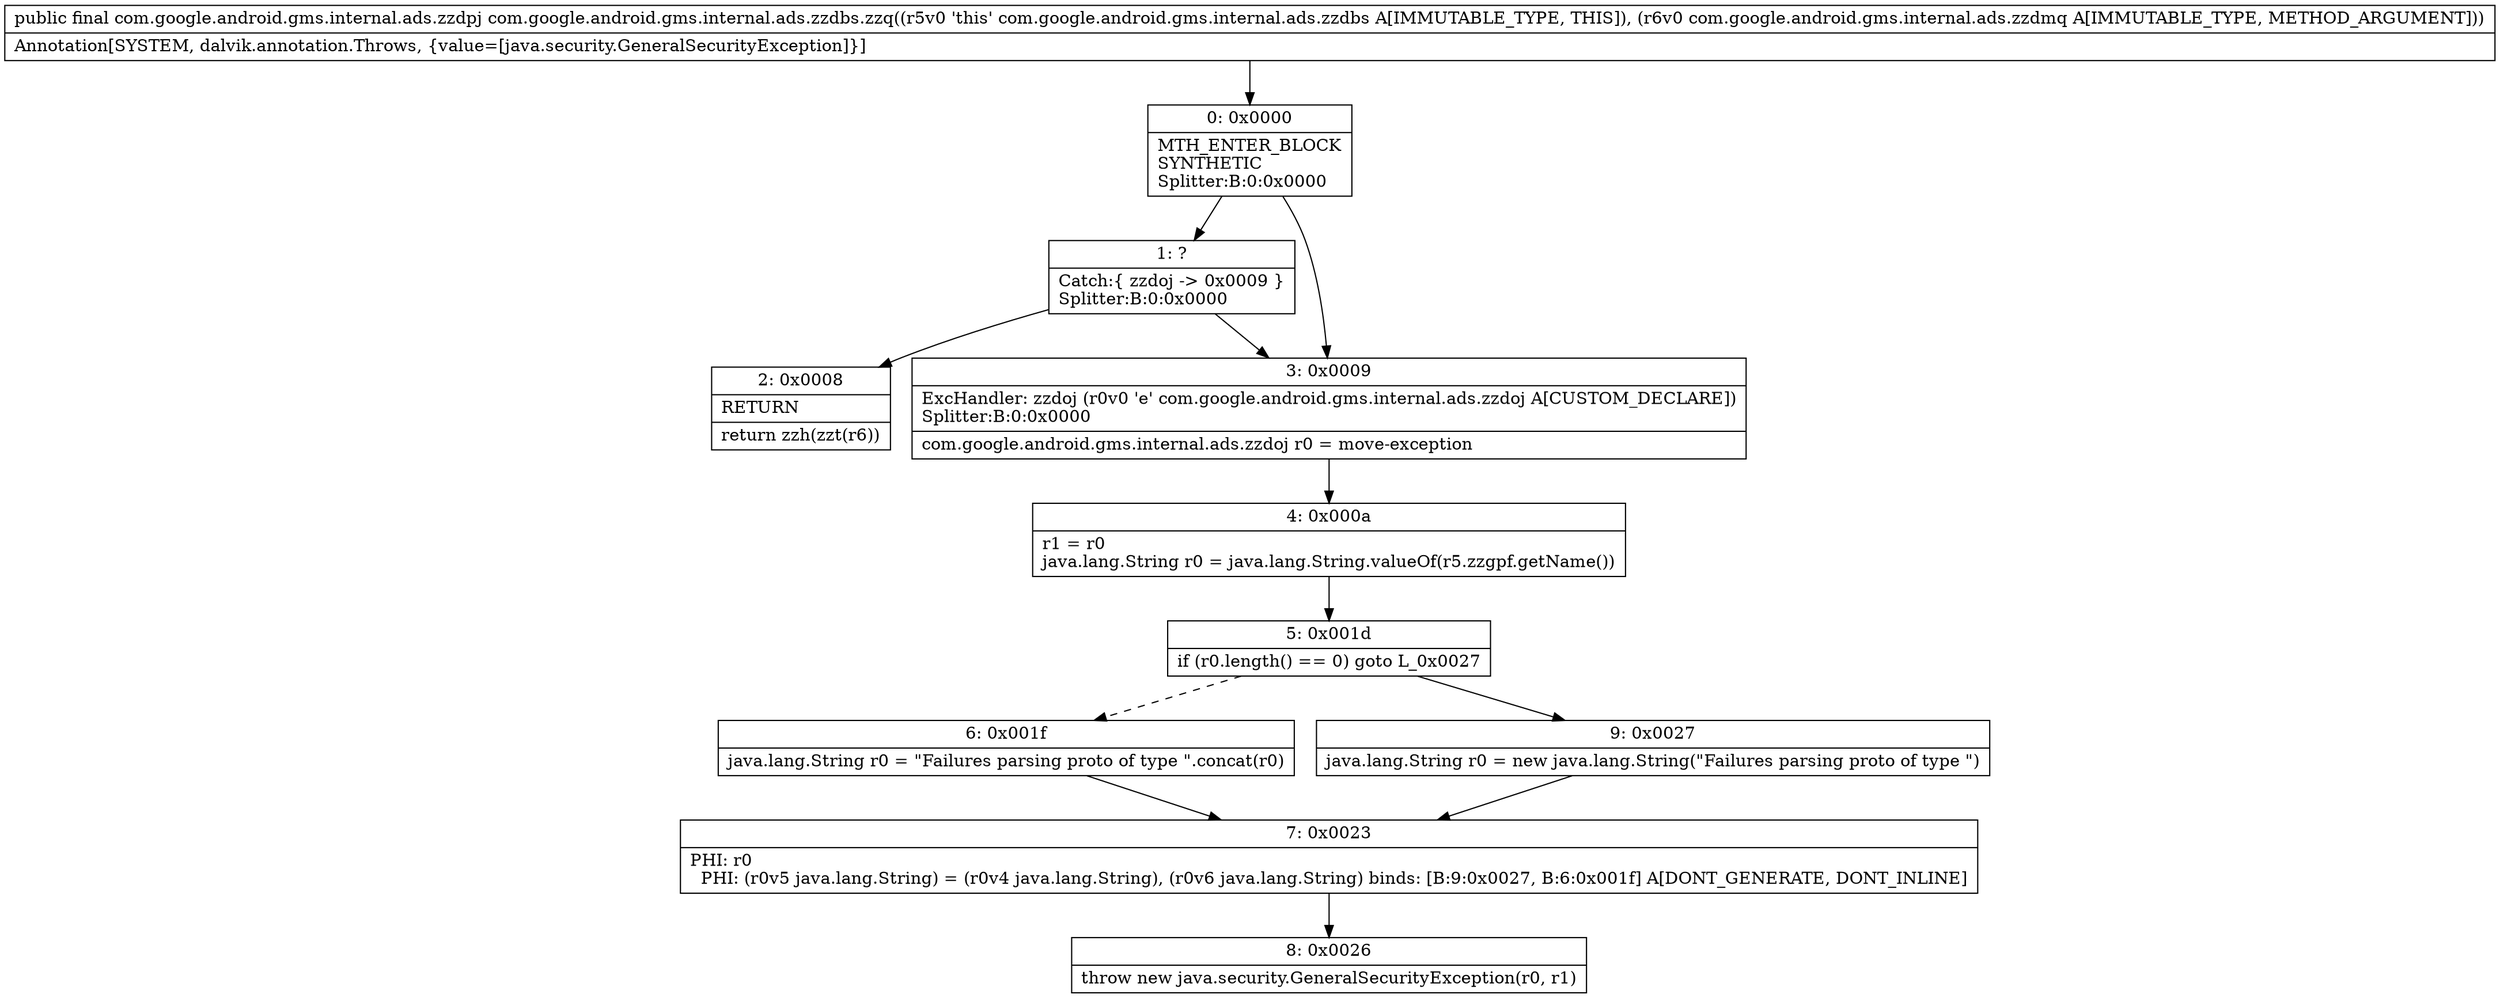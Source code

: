 digraph "CFG forcom.google.android.gms.internal.ads.zzdbs.zzq(Lcom\/google\/android\/gms\/internal\/ads\/zzdmq;)Lcom\/google\/android\/gms\/internal\/ads\/zzdpj;" {
Node_0 [shape=record,label="{0\:\ 0x0000|MTH_ENTER_BLOCK\lSYNTHETIC\lSplitter:B:0:0x0000\l}"];
Node_1 [shape=record,label="{1\:\ ?|Catch:\{ zzdoj \-\> 0x0009 \}\lSplitter:B:0:0x0000\l}"];
Node_2 [shape=record,label="{2\:\ 0x0008|RETURN\l|return zzh(zzt(r6))\l}"];
Node_3 [shape=record,label="{3\:\ 0x0009|ExcHandler: zzdoj (r0v0 'e' com.google.android.gms.internal.ads.zzdoj A[CUSTOM_DECLARE])\lSplitter:B:0:0x0000\l|com.google.android.gms.internal.ads.zzdoj r0 = move\-exception\l}"];
Node_4 [shape=record,label="{4\:\ 0x000a|r1 = r0\ljava.lang.String r0 = java.lang.String.valueOf(r5.zzgpf.getName())\l}"];
Node_5 [shape=record,label="{5\:\ 0x001d|if (r0.length() == 0) goto L_0x0027\l}"];
Node_6 [shape=record,label="{6\:\ 0x001f|java.lang.String r0 = \"Failures parsing proto of type \".concat(r0)\l}"];
Node_7 [shape=record,label="{7\:\ 0x0023|PHI: r0 \l  PHI: (r0v5 java.lang.String) = (r0v4 java.lang.String), (r0v6 java.lang.String) binds: [B:9:0x0027, B:6:0x001f] A[DONT_GENERATE, DONT_INLINE]\l}"];
Node_8 [shape=record,label="{8\:\ 0x0026|throw new java.security.GeneralSecurityException(r0, r1)\l}"];
Node_9 [shape=record,label="{9\:\ 0x0027|java.lang.String r0 = new java.lang.String(\"Failures parsing proto of type \")\l}"];
MethodNode[shape=record,label="{public final com.google.android.gms.internal.ads.zzdpj com.google.android.gms.internal.ads.zzdbs.zzq((r5v0 'this' com.google.android.gms.internal.ads.zzdbs A[IMMUTABLE_TYPE, THIS]), (r6v0 com.google.android.gms.internal.ads.zzdmq A[IMMUTABLE_TYPE, METHOD_ARGUMENT]))  | Annotation[SYSTEM, dalvik.annotation.Throws, \{value=[java.security.GeneralSecurityException]\}]\l}"];
MethodNode -> Node_0;
Node_0 -> Node_1;
Node_0 -> Node_3;
Node_1 -> Node_3;
Node_1 -> Node_2;
Node_3 -> Node_4;
Node_4 -> Node_5;
Node_5 -> Node_6[style=dashed];
Node_5 -> Node_9;
Node_6 -> Node_7;
Node_7 -> Node_8;
Node_9 -> Node_7;
}

